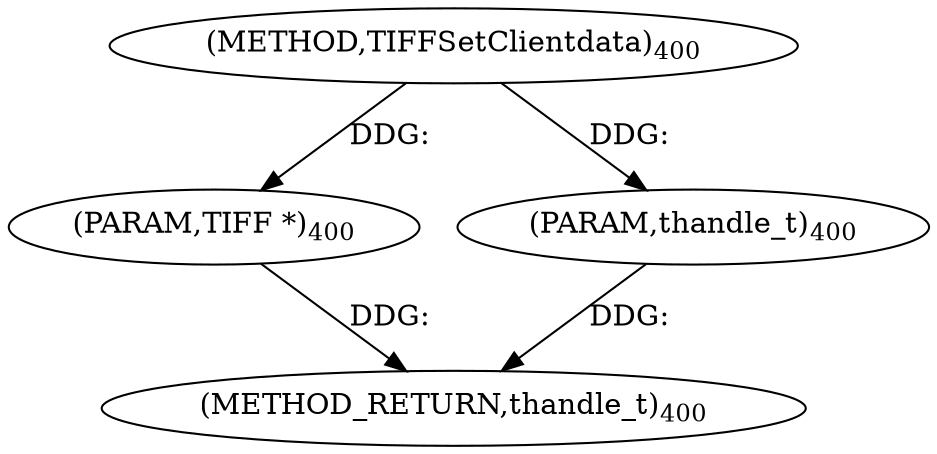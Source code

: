 digraph "TIFFSetClientdata" {  
"8661" [label = <(METHOD,TIFFSetClientdata)<SUB>400</SUB>> ]
"8664" [label = <(METHOD_RETURN,thandle_t)<SUB>400</SUB>> ]
"8662" [label = <(PARAM,TIFF *)<SUB>400</SUB>> ]
"8663" [label = <(PARAM,thandle_t)<SUB>400</SUB>> ]
  "8662" -> "8664"  [ label = "DDG: "] 
  "8663" -> "8664"  [ label = "DDG: "] 
  "8661" -> "8662"  [ label = "DDG: "] 
  "8661" -> "8663"  [ label = "DDG: "] 
}
